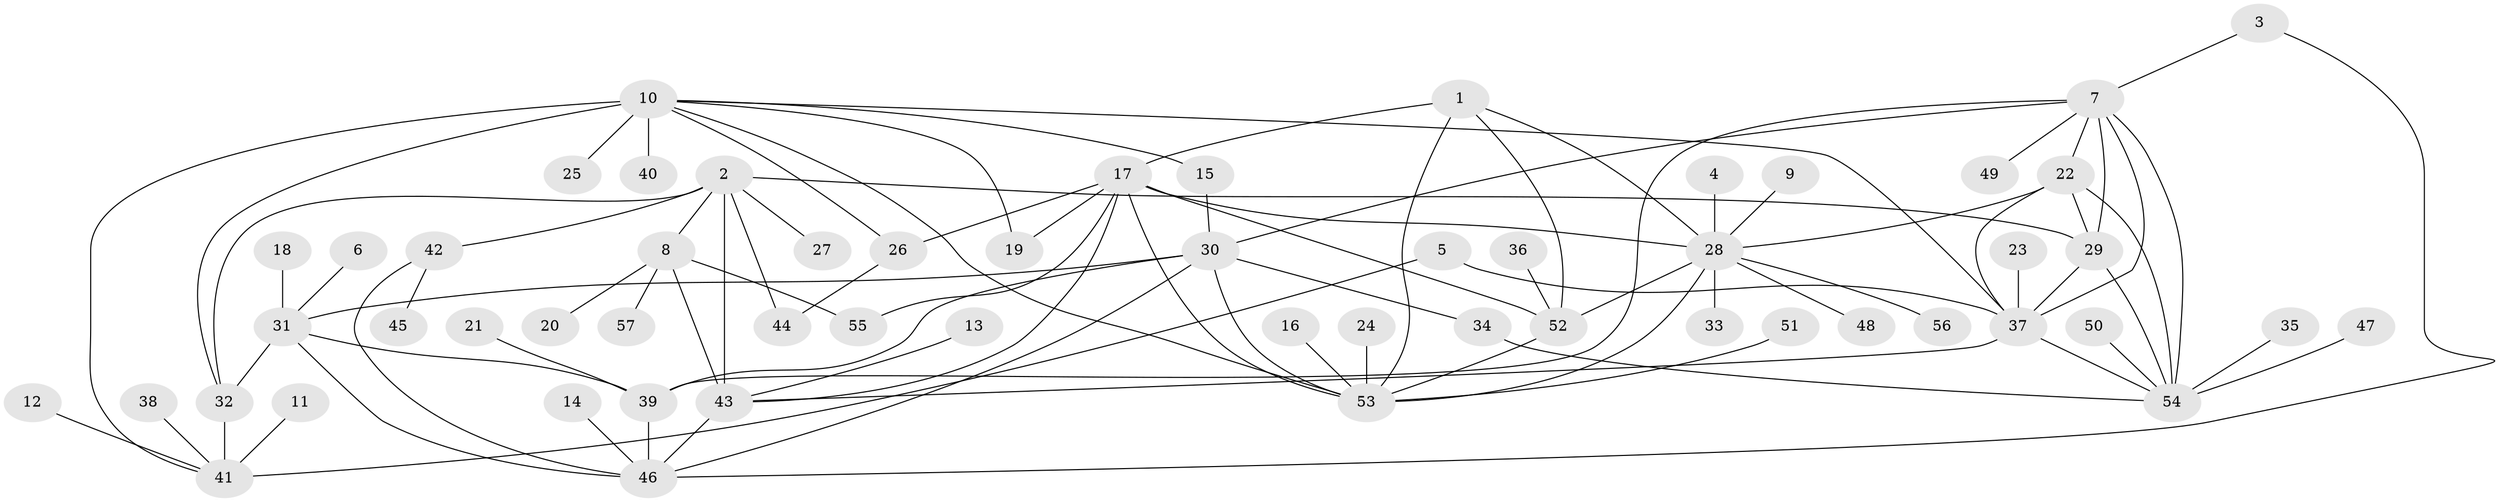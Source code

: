// original degree distribution, {6: 0.02631578947368421, 9: 0.03508771929824561, 7: 0.05263157894736842, 10: 0.043859649122807015, 4: 0.017543859649122806, 12: 0.008771929824561403, 11: 0.008771929824561403, 5: 0.02631578947368421, 13: 0.008771929824561403, 2: 0.16666666666666666, 1: 0.5614035087719298, 3: 0.043859649122807015}
// Generated by graph-tools (version 1.1) at 2025/02/03/09/25 03:02:38]
// undirected, 57 vertices, 90 edges
graph export_dot {
graph [start="1"]
  node [color=gray90,style=filled];
  1;
  2;
  3;
  4;
  5;
  6;
  7;
  8;
  9;
  10;
  11;
  12;
  13;
  14;
  15;
  16;
  17;
  18;
  19;
  20;
  21;
  22;
  23;
  24;
  25;
  26;
  27;
  28;
  29;
  30;
  31;
  32;
  33;
  34;
  35;
  36;
  37;
  38;
  39;
  40;
  41;
  42;
  43;
  44;
  45;
  46;
  47;
  48;
  49;
  50;
  51;
  52;
  53;
  54;
  55;
  56;
  57;
  1 -- 17 [weight=1.0];
  1 -- 28 [weight=1.0];
  1 -- 52 [weight=1.0];
  1 -- 53 [weight=1.0];
  2 -- 8 [weight=3.0];
  2 -- 27 [weight=1.0];
  2 -- 29 [weight=1.0];
  2 -- 32 [weight=2.0];
  2 -- 42 [weight=1.0];
  2 -- 43 [weight=3.0];
  2 -- 44 [weight=1.0];
  3 -- 7 [weight=1.0];
  3 -- 46 [weight=1.0];
  4 -- 28 [weight=1.0];
  5 -- 37 [weight=1.0];
  5 -- 41 [weight=1.0];
  6 -- 31 [weight=1.0];
  7 -- 22 [weight=1.0];
  7 -- 29 [weight=1.0];
  7 -- 30 [weight=1.0];
  7 -- 37 [weight=1.0];
  7 -- 39 [weight=1.0];
  7 -- 49 [weight=1.0];
  7 -- 54 [weight=1.0];
  8 -- 20 [weight=1.0];
  8 -- 43 [weight=1.0];
  8 -- 55 [weight=1.0];
  8 -- 57 [weight=1.0];
  9 -- 28 [weight=1.0];
  10 -- 15 [weight=1.0];
  10 -- 19 [weight=1.0];
  10 -- 25 [weight=1.0];
  10 -- 26 [weight=1.0];
  10 -- 32 [weight=2.0];
  10 -- 37 [weight=1.0];
  10 -- 40 [weight=1.0];
  10 -- 41 [weight=2.0];
  10 -- 53 [weight=1.0];
  11 -- 41 [weight=1.0];
  12 -- 41 [weight=1.0];
  13 -- 43 [weight=1.0];
  14 -- 46 [weight=1.0];
  15 -- 30 [weight=1.0];
  16 -- 53 [weight=1.0];
  17 -- 19 [weight=1.0];
  17 -- 26 [weight=1.0];
  17 -- 28 [weight=1.0];
  17 -- 43 [weight=1.0];
  17 -- 52 [weight=1.0];
  17 -- 53 [weight=1.0];
  17 -- 55 [weight=1.0];
  18 -- 31 [weight=1.0];
  21 -- 39 [weight=1.0];
  22 -- 28 [weight=1.0];
  22 -- 29 [weight=1.0];
  22 -- 37 [weight=1.0];
  22 -- 54 [weight=1.0];
  23 -- 37 [weight=1.0];
  24 -- 53 [weight=1.0];
  26 -- 44 [weight=1.0];
  28 -- 33 [weight=1.0];
  28 -- 48 [weight=1.0];
  28 -- 52 [weight=1.0];
  28 -- 53 [weight=1.0];
  28 -- 56 [weight=1.0];
  29 -- 37 [weight=1.0];
  29 -- 54 [weight=1.0];
  30 -- 31 [weight=1.0];
  30 -- 34 [weight=1.0];
  30 -- 39 [weight=2.0];
  30 -- 46 [weight=1.0];
  30 -- 53 [weight=1.0];
  31 -- 32 [weight=1.0];
  31 -- 39 [weight=2.0];
  31 -- 46 [weight=1.0];
  32 -- 41 [weight=4.0];
  34 -- 54 [weight=1.0];
  35 -- 54 [weight=1.0];
  36 -- 52 [weight=1.0];
  37 -- 43 [weight=1.0];
  37 -- 54 [weight=1.0];
  38 -- 41 [weight=1.0];
  39 -- 46 [weight=2.0];
  42 -- 45 [weight=1.0];
  42 -- 46 [weight=1.0];
  43 -- 46 [weight=1.0];
  47 -- 54 [weight=1.0];
  50 -- 54 [weight=1.0];
  51 -- 53 [weight=1.0];
  52 -- 53 [weight=1.0];
}
